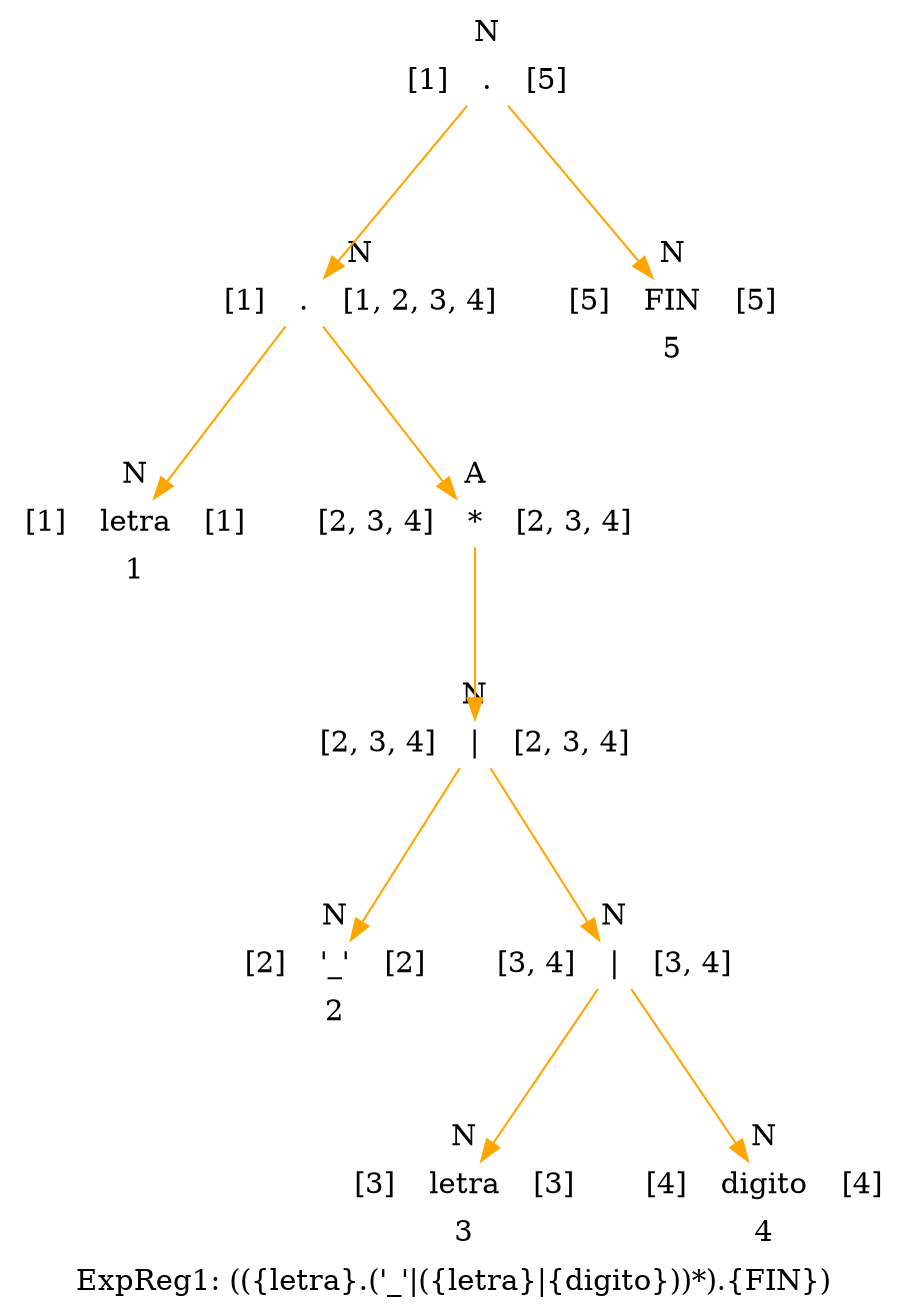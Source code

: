 digraph structs {
    node [shape=record];
    label = "ExpReg1: (({letra}.('_'|({letra}|{digito}))*).{FIN})";
    Nodo10 [label="{ N |{[1]|<here> . |[5]}| }" color="white"];
    Nodo8 [label="{ N |{[1]|<here> . |[1, 2, 3, 4]}| }" color="white"];
    Nodo1 [label="{ N |{[1]|<here> letra |[1]}| 1}" color="white"];
    Nodo7 [label="{ A |{[2, 3, 4]|<here> * |[2, 3, 4]}| }" color="white"];
    Nodo6 [label="{ N |{[2, 3, 4]|<here> \| |[2, 3, 4]}| }" color="white"];
    Nodo2 [label="{ N |{[2]|<here> '_' |[2]}| 2}" color="white"];
    Nodo5 [label="{ N |{[3, 4]|<here> \| |[3, 4]}| }" color="white"];
    Nodo3 [label="{ N |{[3]|<here> letra |[3]}| 3}" color="white"];
    Nodo4 [label="{ N |{[4]|<here> digito |[4]}| 4}" color="white"];
    Nodo9 [label="{ N |{[5]|<here> FIN |[5]}| 5}" color="white"];
    Nodo10:here -> Nodo8:here [color="orange"];
    Nodo10:here -> Nodo9:here [color="orange"];
    Nodo8:here -> Nodo1:here [color="orange"];
    Nodo8:here -> Nodo7:here [color="orange"];
    Nodo7:here -> Nodo6:here [color="orange"];
    Nodo6:here -> Nodo2:here [color="orange"];
    Nodo6:here -> Nodo5:here [color="orange"];
    Nodo5:here -> Nodo3:here [color="orange"];
    Nodo5:here -> Nodo4:here [color="orange"];
}